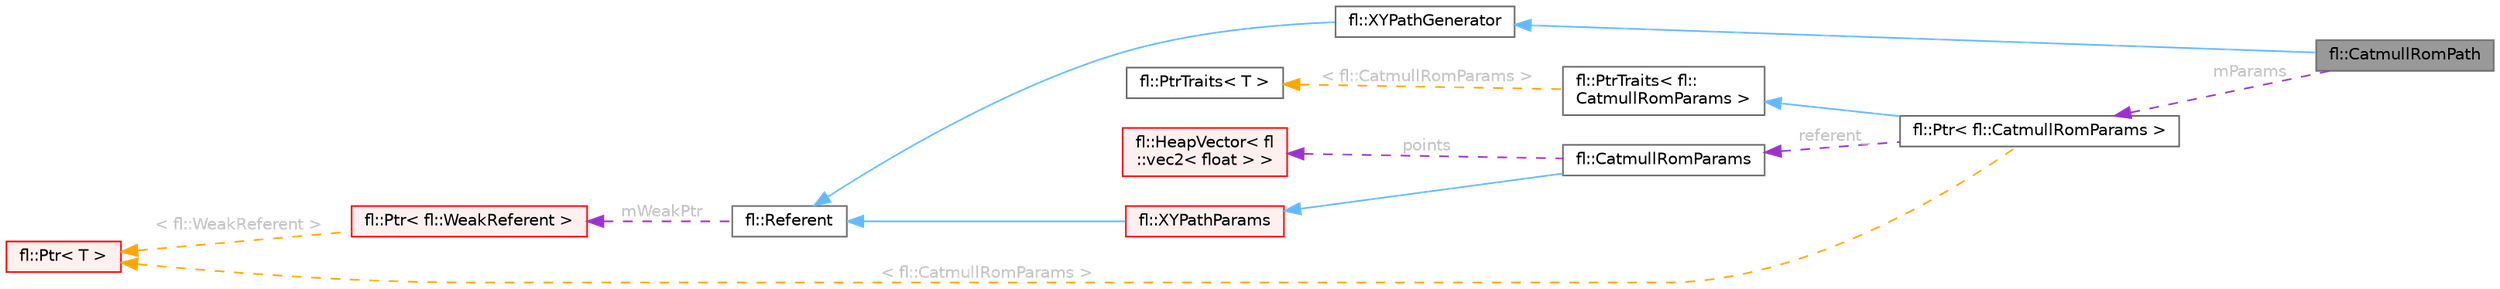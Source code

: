 digraph "fl::CatmullRomPath"
{
 // INTERACTIVE_SVG=YES
 // LATEX_PDF_SIZE
  bgcolor="transparent";
  edge [fontname=Helvetica,fontsize=10,labelfontname=Helvetica,labelfontsize=10];
  node [fontname=Helvetica,fontsize=10,shape=box,height=0.2,width=0.4];
  rankdir="LR";
  Node1 [id="Node000001",label="fl::CatmullRomPath",height=0.2,width=0.4,color="gray40", fillcolor="grey60", style="filled", fontcolor="black",tooltip="Catmull–Rom spline through arbitrary points."];
  Node2 -> Node1 [id="edge1_Node000001_Node000002",dir="back",color="steelblue1",style="solid",tooltip=" "];
  Node2 [id="Node000002",label="fl::XYPathGenerator",height=0.2,width=0.4,color="gray40", fillcolor="white", style="filled",URL="$d9/d43/classfl_1_1_x_y_path_generator.html",tooltip=" "];
  Node3 -> Node2 [id="edge2_Node000002_Node000003",dir="back",color="steelblue1",style="solid",tooltip=" "];
  Node3 [id="Node000003",label="fl::Referent",height=0.2,width=0.4,color="gray40", fillcolor="white", style="filled",URL="$d6/d16/classfl_1_1_referent.html",tooltip=" "];
  Node4 -> Node3 [id="edge3_Node000003_Node000004",dir="back",color="darkorchid3",style="dashed",tooltip=" ",label=" mWeakPtr",fontcolor="grey" ];
  Node4 [id="Node000004",label="fl::Ptr\< fl::WeakReferent \>",height=0.2,width=0.4,color="red", fillcolor="#FFF0F0", style="filled",URL="$d1/d56/classfl_1_1_ptr.html",tooltip=" "];
  Node8 -> Node4 [id="edge4_Node000004_Node000008",dir="back",color="orange",style="dashed",tooltip=" ",label=" \< fl::WeakReferent \>",fontcolor="grey" ];
  Node8 [id="Node000008",label="fl::Ptr\< T \>",height=0.2,width=0.4,color="red", fillcolor="#FFF0F0", style="filled",URL="$d1/d56/classfl_1_1_ptr.html",tooltip=" "];
  Node10 -> Node1 [id="edge5_Node000001_Node000010",dir="back",color="darkorchid3",style="dashed",tooltip=" ",label=" mParams",fontcolor="grey" ];
  Node10 [id="Node000010",label="fl::Ptr\< fl::CatmullRomParams \>",height=0.2,width=0.4,color="gray40", fillcolor="white", style="filled",URL="$d1/d56/classfl_1_1_ptr.html",tooltip=" "];
  Node11 -> Node10 [id="edge6_Node000010_Node000011",dir="back",color="steelblue1",style="solid",tooltip=" "];
  Node11 [id="Node000011",label="fl::PtrTraits\< fl::\lCatmullRomParams \>",height=0.2,width=0.4,color="gray40", fillcolor="white", style="filled",URL="$da/d84/classfl_1_1_ptr_traits.html",tooltip=" "];
  Node6 -> Node11 [id="edge7_Node000011_Node000006",dir="back",color="orange",style="dashed",tooltip=" ",label=" \< fl::CatmullRomParams \>",fontcolor="grey" ];
  Node6 [id="Node000006",label="fl::PtrTraits\< T \>",height=0.2,width=0.4,color="gray40", fillcolor="white", style="filled",URL="$da/d84/classfl_1_1_ptr_traits.html",tooltip=" "];
  Node12 -> Node10 [id="edge8_Node000010_Node000012",dir="back",color="darkorchid3",style="dashed",tooltip=" ",label=" referent_",fontcolor="grey" ];
  Node12 [id="Node000012",label="fl::CatmullRomParams",height=0.2,width=0.4,color="gray40", fillcolor="white", style="filled",URL="$d8/d11/classfl_1_1_catmull_rom_params.html",tooltip=" "];
  Node13 -> Node12 [id="edge9_Node000012_Node000013",dir="back",color="steelblue1",style="solid",tooltip=" "];
  Node13 [id="Node000013",label="fl::XYPathParams",height=0.2,width=0.4,color="red", fillcolor="#FFF0F0", style="filled",URL="$da/d32/classfl_1_1_x_y_path_params.html",tooltip=" "];
  Node3 -> Node13 [id="edge10_Node000013_Node000003",dir="back",color="steelblue1",style="solid",tooltip=" "];
  Node16 -> Node12 [id="edge11_Node000012_Node000016",dir="back",color="darkorchid3",style="dashed",tooltip=" ",label=" points",fontcolor="grey" ];
  Node16 [id="Node000016",label="fl::HeapVector\< fl\l::vec2\< float \> \>",height=0.2,width=0.4,color="red", fillcolor="#FFF0F0", style="filled",URL="$db/ddd/classfl_1_1_heap_vector.html",tooltip=" "];
  Node8 -> Node10 [id="edge12_Node000010_Node000008",dir="back",color="orange",style="dashed",tooltip=" ",label=" \< fl::CatmullRomParams \>",fontcolor="grey" ];
}
